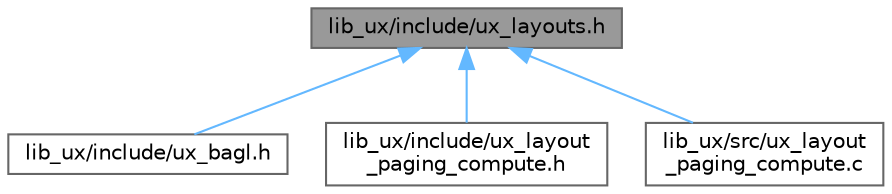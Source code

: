 digraph "lib_ux/include/ux_layouts.h"
{
 // LATEX_PDF_SIZE
  bgcolor="transparent";
  edge [fontname=Helvetica,fontsize=10,labelfontname=Helvetica,labelfontsize=10];
  node [fontname=Helvetica,fontsize=10,shape=box,height=0.2,width=0.4];
  Node1 [label="lib_ux/include/ux_layouts.h",height=0.2,width=0.4,color="gray40", fillcolor="grey60", style="filled", fontcolor="black",tooltip=" "];
  Node1 -> Node2 [dir="back",color="steelblue1",style="solid"];
  Node2 [label="lib_ux/include/ux_bagl.h",height=0.2,width=0.4,color="grey40", fillcolor="white", style="filled",URL="$ux__bagl_8h.html",tooltip=" "];
  Node1 -> Node3 [dir="back",color="steelblue1",style="solid"];
  Node3 [label="lib_ux/include/ux_layout\l_paging_compute.h",height=0.2,width=0.4,color="grey40", fillcolor="white", style="filled",URL="$ux__layout__paging__compute_8h.html",tooltip=" "];
  Node1 -> Node4 [dir="back",color="steelblue1",style="solid"];
  Node4 [label="lib_ux/src/ux_layout\l_paging_compute.c",height=0.2,width=0.4,color="grey40", fillcolor="white", style="filled",URL="$ux__layout__paging__compute_8c.html",tooltip=" "];
}
